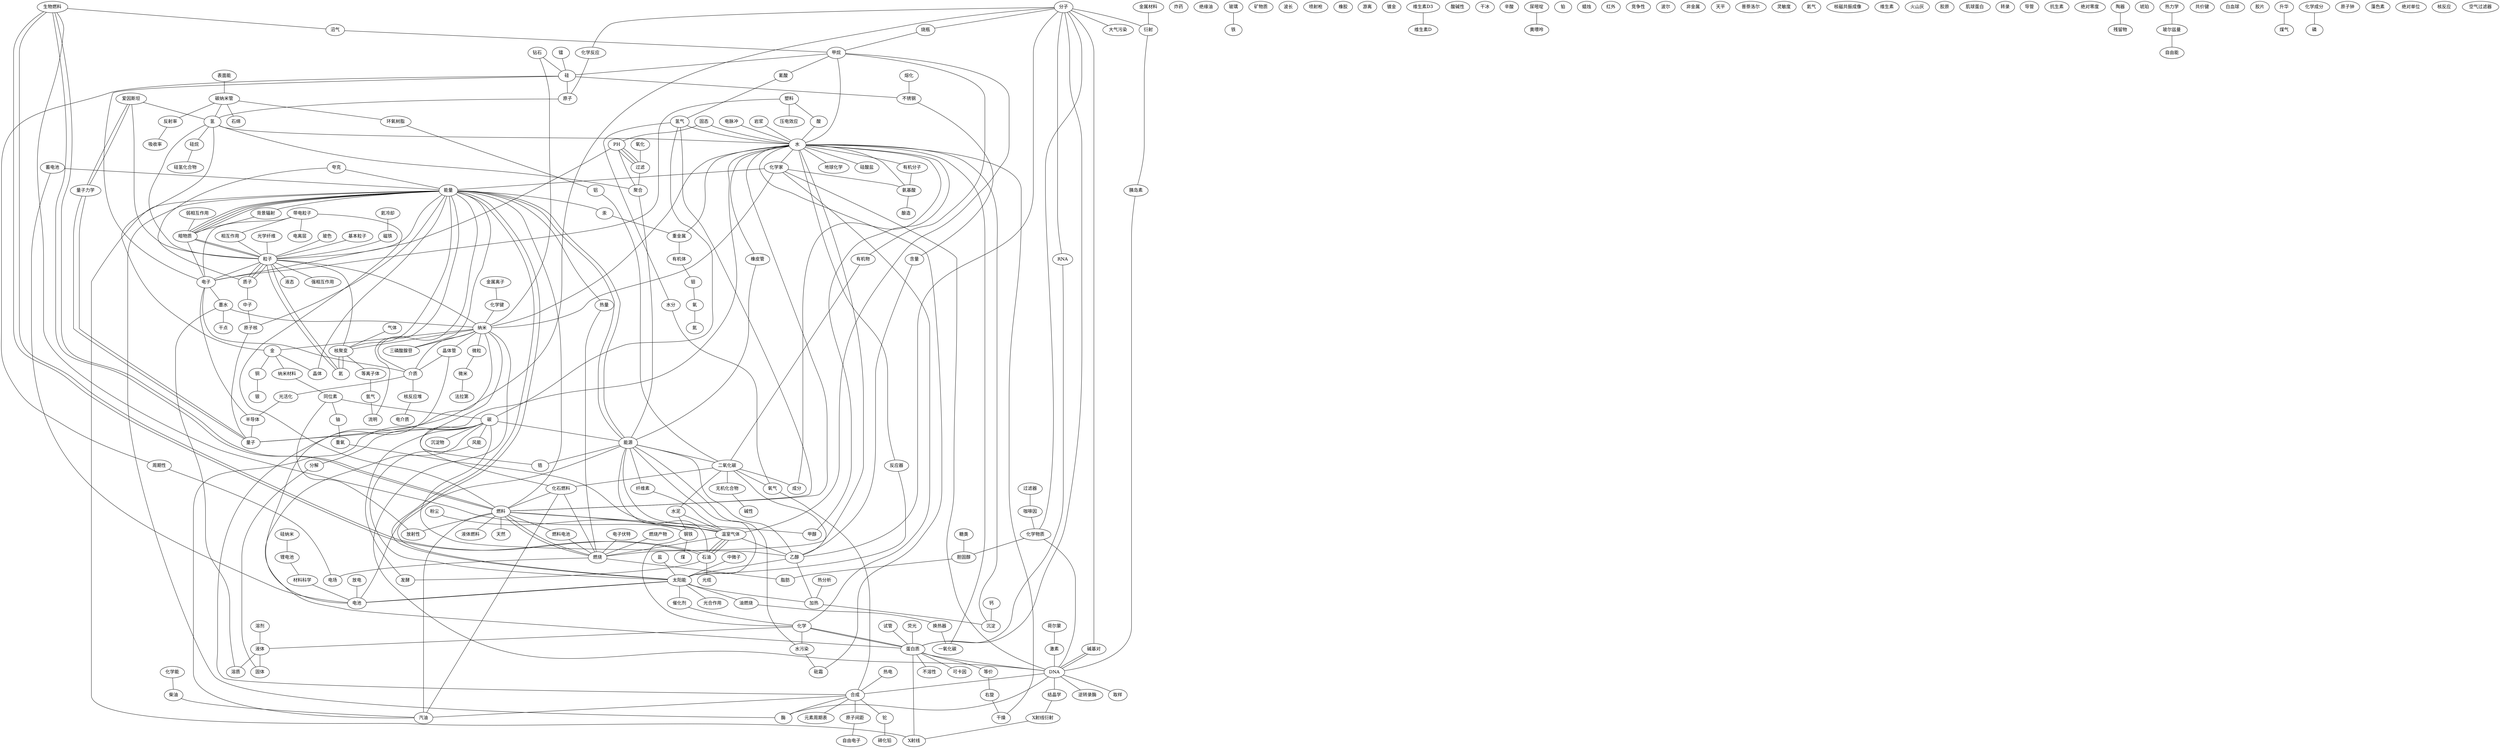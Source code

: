 graph {
量子力学 -- 量子;
金 -- 铜 -- 银;
炸药;
能量 -- 暗物质;
电池;
PH;
DNA;
含量;
二氧化碳 -- 化石燃料;
绝缘油;
铁;
PH;
燃烧;
能量;
能量;
化学家 -- 能量 -- 太阳能 -- 催化剂;
矿物质;
等离子体;
电子;
聚合;
PH;
能源;
太阳能 -- 电池;
波长;
量子;
金属离子 -- 化学键 -- 纳米 -- 合成 -- 原子间距 -- 自由电子;
X射线;
分子 -- 烧瓶 -- 甲烷 -- 氰酸 -- 氢气 -- 水 -- 化学家 -- 氨基酸;
喷射枪;
聚合;
分子 -- 乙醇;
PH;
电离层;
天然;
弱相互作用 -- 暗物质 -- 粒子 -- 核聚变 -- 氦;
暗物质;
水;
能量;
天然;
电池;
碱基对 -- DNA -- 酶;
钻石 -- 纳米 -- 微粒 -- 微米;
核聚变 -- 氦;
基本粒子 -- 粒子;
介质;
塑料 -- 压电效应;
能量;
汽油;
聚合;
量子;
PH;
生物燃料 -- 温室气体 -- 燃烧 -- 化石燃料 -- 碳 -- 分解;
固态;
碳 -- 蛋白质;
橡胶;
PH -- 过滤;
分解 -- 固体;
光学纤维 -- 粒子;
溶剂 -- 液体 -- 溶质 -- 墨水 -- 纳米 -- 水 -- 沉淀;
PH;
太阳能 -- 电池;
化学家;
中微子;
爱因斯坦 -- 量子力学 -- 量子;
石油;
能量 -- 介质 -- 电子 -- 暗物质;
能量 -- 热量 -- 燃烧 -- 水;
液体 -- 固体;
氢 -- 聚合 -- 能源 -- 锆 -- 纳米 -- 核聚变 -- 能量 -- 原子核;
荧光 -- 蛋白质;
游离;
能源;
金属材料 -- 衍射;
过滤;
分子;
能源;
蛋白质;
爱因斯坦;
电池;
带电粒子 -- 燃料 -- 放射性;
碳纳米管 -- 石绵;
固体;
固态 -- 水;
玻璃 -- 铁;
能量;
能量;
PH;
气体 -- 核聚变 -- 等离子体;
X射线 -- 能量;
钢铁;
能源 -- 二氧化碳 -- 乙醇 -- 碳 -- 风能 -- 太阳能;
干燥;
电子;
镀金;
量子;
塑料;
维生素D3 -- 维生素D;
背景辐射;
分子 -- 衍射 -- 胰岛素 -- DNA -- 结晶学 -- X射线衍射 -- X射线 -- 蛋白质;
塑料;
太阳能 -- 光合作用;
太阳能;
过滤;
生物燃料 -- 石油 -- 发酵 -- 碳;
固体;
PH;
酸碱性;
熔化 -- 不锈钢;
聚合;
爱因斯坦 -- 量子力学;
盐;
气体;
电池;
聚合;
电子 -- 半导体;
碳纳米管 -- 环氧树脂 -- 铝;
干冰;
辛酸;
纳米;
电子;
纳米 -- 晶体管 -- 介质 -- 核反应堆 -- 电介质;
纳米;
爱因斯坦 -- 氢 -- 粒子;
尿嘧啶 -- 黄嘌呤;
乙醇;
过滤;
粉尘 -- 钢铁 -- 化学 -- 水污染 -- 砒霜 -- 水 -- 重金属;
铂;
玻璃;
中微子 -- 太阳能;
铝 -- 二氧化碳 -- 水泥 -- 温室气体;
加热;
甲烷 -- 有机物 -- 二氧化碳 -- 成分 -- 水 -- 一氧化碳;
重金属 -- 有机体 -- 钼 -- 氧 -- 氮;
蜡烛;
红外;
等离子体 -- 氩气 -- 流明 -- 能量 -- 汞 -- 重金属;
天然;
竞争性;
PH;
碳纳米管 -- 氢 -- 金 -- 纳米材料 -- 同位素 -- 放射性;
水;
分子 -- RNA;
甲烷 -- 硅 -- 原子 -- 氢 -- 硅烷 -- 硅氢化合物;
电池;
干冰;
能量 -- 背景辐射 -- 暗物质;
量子力学;
硅 -- 电子;
电子;
塑料 -- 电子;
甲烷 -- 水 -- 氨基酸;
DNA -- 取样;
波尔;
过滤;
分子;
石油 -- 光缆;
能量;
固态;
蛋白质;
固态;
质子 -- 粒子 -- 电子;
量子;
聚合;
水;
化学 -- 蛋白质 -- 等价 -- 右旋 -- 干燥 -- 水 -- 有机分子 -- 氨基酸 -- 酿造;
非金属;
电脉冲 -- 水;
镭;
PH;
合成 -- 元素周期表;
分子 -- 大气污染;
燃料 -- 能量;
燃烧产物 -- 燃烧 -- 燃料 -- 水;
化学家 -- 化学 -- 蛋白质;
粒子;
电场;
钢铁 -- 煤;
化学反应;
过滤器 -- 咖啡因 -- 化学物质 -- 胆固醇;
质子;
能量;
PH;
衍射;
荷尔蒙 -- 激素 -- DNA;
燃料 -- 汽油;
天平;
能源;
固体;
粒子 -- 暗物质;
蓄电池 -- 能量;
燃料 -- 天然;
PH;
爱因斯坦;
能源 -- 纤维素 -- 温室气体 -- 乙醇 -- 太阳能 -- 能量;
普萘洛尔;
电池;
微米 -- 法拉第;
电池;
硅纳米 -- 锂电池 -- 材料科学 -- 电池;
灵敏度;
生物燃料 -- 沼气 -- 甲烷 -- 温室气体 -- 石油;
化学;
固态 -- PH -- 电子 -- 墨水 -- 干点;
氦气;
分子 -- 化学物质 -- DNA;
氢;
核磁共振成像;
煤;
二氧化碳;
磁铁;
能量;
能量 -- 能源 -- 乙醇;
维生素;
量子;
盐 -- 太阳能 -- 加热;
放电 -- 电池;
分子 -- 碱基对 -- DNA -- 纳米 -- 金 -- 晶体 -- 能量;
PH;
能量 -- 暗物质;
聚合;
爱因斯坦;
火山灰;
能量 -- 暗物质;
胶原;
表面能 -- 碳纳米管 -- 反射率 -- 吸收率;
纳米 -- 三磷酸腺苷 -- 能量 -- 酶;
二氧化碳 -- 氧气 -- 合成 -- 汽油 -- 碳 -- 氢气 -- 燃料 -- 甲醇 -- 水 -- 反应器 -- 太阳能 -- 油燃烧 -- 换热器 -- 一氧化碳;
分子 -- 蛋白质 -- 可卡因;
能源;
天然;
粒子;
粒子 -- 氦;
DNA;
带电粒子;
PH -- 聚合;
太阳能;
肌球蛋白;
电子伏特 -- 燃烧;
PH -- 过滤 -- 聚合;
转录;
化学物质;
爱因斯坦 -- 粒子 -- 质子 -- 中子 -- 原子核 -- 量子;
碳 -- 能源 -- 石油;
能量;
同位素 -- 铀 -- 重氧 -- 温室气体;
钻石 -- 硅 -- 不锈钢 -- 含量 -- 乙醇 -- 加热 -- 沉淀;
分子 -- 量子;
导管;
能量;
能量;
抗生素;
氧化 -- 过滤;
化学能 -- 柴油 -- 汽油 -- 化石燃料 -- 燃料 -- 液体燃料;
PH;
塑料;
原子;
夸克 -- 质子 -- 粒子;
试管 -- 蛋白质;
RNA -- 蛋白质 -- DNA -- 合成 -- 酶;
能量 -- 暗物质;
碱基对;
同位素 -- 碳 -- 沉淀物;
电池;
过滤;
燃料 -- 燃烧 -- 电场;
水 -- 量子;
塑料;
绝对零度;
陶器 -- 残留物;
能源;
琥珀;
分子;
相互作用 -- 粒子;
粒子 -- 氦;
玻色 -- 粒子;
DNA -- 逆转录酶;
DNA;
电池;
催化剂;
氦冷却 -- 磁铁 -- 粒子 -- 液态;
PH;
催化剂 -- 化学 -- 液体;
气体;
DNA;
DNA;
镭 -- 硅 -- 周期性 -- 电场;
燃烧 -- 脂肪;
沉淀;
氢气 -- 水分 -- 氧气;
岩浆 -- 水 -- 地球化学;
过滤;
塑料 -- 酸 -- 水;
二氧化碳 -- 无机化合物 -- 碱性;
电池;
热力学 -- 玻尔兹曼 -- 自由能;
粒子 -- 纳米 -- 介质 -- 光活化 -- 半导体 -- 量子;
聚合;
气体;
共价键;
过滤;
DNA;
DNA;
过滤;
电子;
带电粒子 -- 电离层;
核磁共振成像;
光缆;
石油;
二氧化碳;
水 -- 硅酸盐;
白血球;
胶片;
温室气体;
生物燃料 -- 燃料 -- 温室气体 -- 石油;
红外;
水 -- 橡皮管 -- 能源;
升华 -- 煤气;
周期性;
热电 -- 合成 -- 铊 -- 碲化铅;
过滤器;
热分析 -- 加热;
PH;
电子;
生物燃料 -- 燃料 -- 燃料电池 -- 燃烧;
生物燃料 -- 石油 -- 温室气体 -- 能源;
夸克 -- 能量 -- 粒子 -- 强相互作用;
纳米;
化学成分 -- 磷;
分子 -- 化学反应 -- 原子;
蓄电池 -- 电池;
晶体管 -- 电池 -- 能源 -- 太阳能;
氢 -- 水;
纳米 -- 化学家 -- DNA;
胶片;
竞争性;
灵敏度;
带电粒子 -- 相互作用;
水泥 -- 钢铁;
电池;
固体;
原子钟;
矿物质;
PH -- 过滤;
二氧化碳;
水;
塑料;
粒子;
煤气;
能源;
电子;
电子;
电池;
藻色素;
能量;
爱因斯坦;
绝对单位;
过滤;
过滤;
核反应;
空气过滤器;
固体;
放射性;
原子;
钙 -- 沉淀;
PH;
带电粒子 -- 电子;
PH;
化学;
糖类 -- 胆固醇 -- 脂肪;
能量 -- 能源 -- 水污染;
二氧化碳;
蛋白质 -- 不溶性;
}